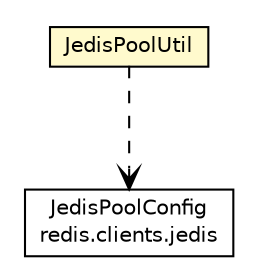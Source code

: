 #!/usr/local/bin/dot
#
# Class diagram 
# Generated by UMLGraph version R5_6_6-8-g8d7759 (http://www.umlgraph.org/)
#

digraph G {
	edge [fontname="Helvetica",fontsize=10,labelfontname="Helvetica",labelfontsize=10];
	node [fontname="Helvetica",fontsize=10,shape=plaintext];
	nodesep=0.25;
	ranksep=0.5;
	// org.dayatang.cache.redis.pool.JedisPoolUtil
	c6 [label=<<table title="org.dayatang.cache.redis.pool.JedisPoolUtil" border="0" cellborder="1" cellspacing="0" cellpadding="2" port="p" bgcolor="lemonChiffon" href="./JedisPoolUtil.html">
		<tr><td><table border="0" cellspacing="0" cellpadding="1">
<tr><td align="center" balign="center"> JedisPoolUtil </td></tr>
		</table></td></tr>
		</table>>, URL="./JedisPoolUtil.html", fontname="Helvetica", fontcolor="black", fontsize=10.0];
	// org.dayatang.cache.redis.pool.JedisPoolUtil DEPEND redis.clients.jedis.JedisPoolConfig
	c6:p -> c17:p [taillabel="", label=" "headlabel="", fontname="Helvetica", fontcolor="black", fontsize=10.0, color="black", arrowhead=open, style=dashed];
	// redis.clients.jedis.JedisPoolConfig
	c17 [label=<<table title="redis.clients.jedis.JedisPoolConfig" border="0" cellborder="1" cellspacing="0" cellpadding="2" port="p" href="http://java.sun.com/j2se/1.4.2/docs/api/redis/clients/jedis/JedisPoolConfig.html">
		<tr><td><table border="0" cellspacing="0" cellpadding="1">
<tr><td align="center" balign="center"> JedisPoolConfig </td></tr>
<tr><td align="center" balign="center"> redis.clients.jedis </td></tr>
		</table></td></tr>
		</table>>, URL="http://java.sun.com/j2se/1.4.2/docs/api/redis/clients/jedis/JedisPoolConfig.html", fontname="Helvetica", fontcolor="black", fontsize=10.0];
}

